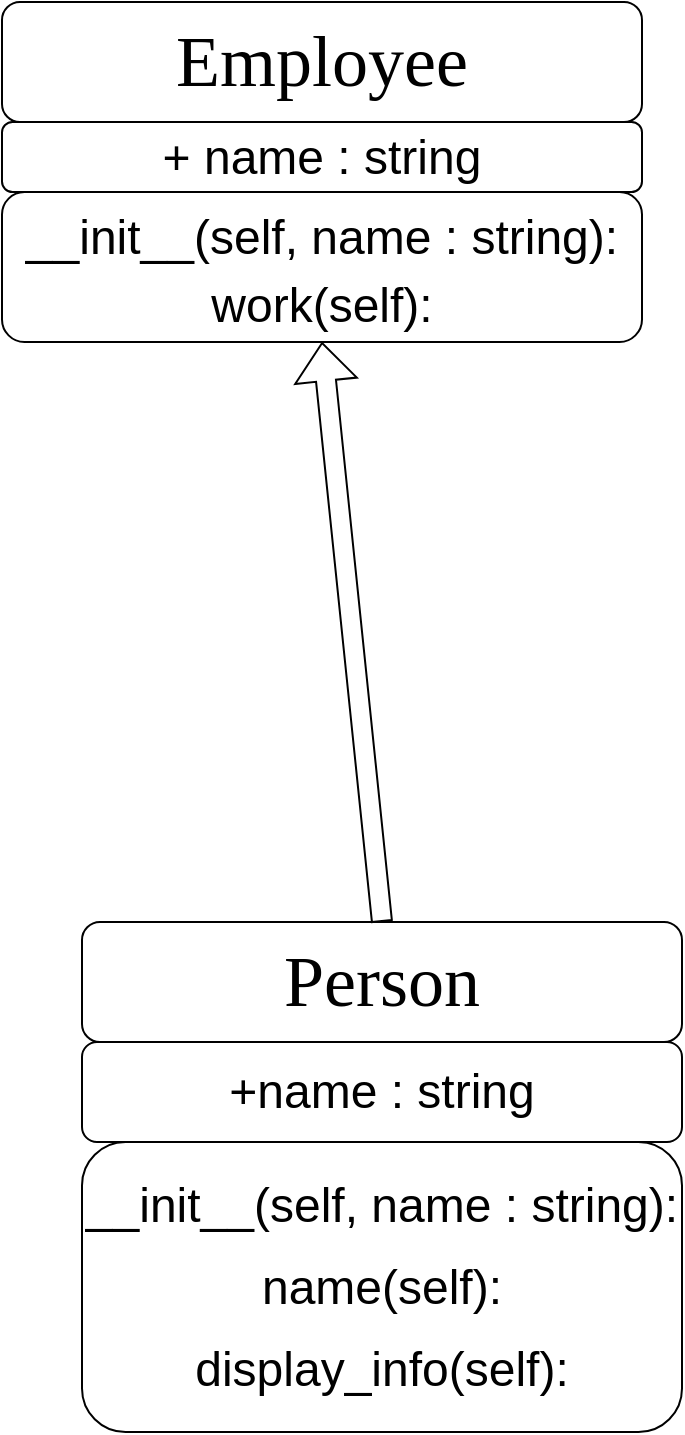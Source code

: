 <mxfile version="20.0.1" type="github">
  <diagram id="cff5negsVTGFcJb9nXK8" name="Page-1">
    <mxGraphModel dx="2585" dy="1444" grid="1" gridSize="10" guides="1" tooltips="1" connect="1" arrows="1" fold="1" page="1" pageScale="1" pageWidth="827" pageHeight="1169" math="0" shadow="0">
      <root>
        <mxCell id="0" />
        <mxCell id="1" parent="0" />
        <mxCell id="x-bsohOHO2dv-TOyiZb2-6" value="&lt;font face=&quot;Times New Roman&quot;&gt;&lt;span style=&quot;font-size: 36px;&quot;&gt;Employee&lt;/span&gt;&lt;/font&gt;" style="rounded=1;whiteSpace=wrap;html=1;" vertex="1" parent="1">
          <mxGeometry x="250" y="80" width="320" height="60" as="geometry" />
        </mxCell>
        <mxCell id="x-bsohOHO2dv-TOyiZb2-7" value="&lt;p class=&quot;MsoNormal&quot;&gt;&lt;font style=&quot;font-size: 24px;&quot;&gt;+ name : string&lt;/font&gt;&lt;/p&gt;" style="rounded=1;whiteSpace=wrap;html=1;" vertex="1" parent="1">
          <mxGeometry x="250" y="140" width="320" height="35" as="geometry" />
        </mxCell>
        <mxCell id="x-bsohOHO2dv-TOyiZb2-22" value="&lt;p class=&quot;MsoNormal&quot;&gt;&lt;span lang=&quot;EN-US&quot;&gt;&lt;font style=&quot;font-size: 24px;&quot;&gt;__init__(self, name : string):&lt;/font&gt;&lt;/span&gt;&lt;br&gt;&lt;/p&gt;&lt;p class=&quot;MsoNormal&quot;&gt;&lt;span lang=&quot;EN-US&quot;&gt;&lt;font style=&quot;&quot;&gt;&lt;span style=&quot;line-height: 115%;&quot; lang=&quot;EN-US&quot;&gt;&lt;font style=&quot;font-size: 24px;&quot;&gt;work(self):&lt;/font&gt;&lt;/span&gt;&lt;br&gt;&lt;/font&gt;&lt;/span&gt;&lt;/p&gt;" style="rounded=1;whiteSpace=wrap;html=1;" vertex="1" parent="1">
          <mxGeometry x="250" y="175" width="320" height="75" as="geometry" />
        </mxCell>
        <mxCell id="x-bsohOHO2dv-TOyiZb2-23" value="&lt;span lang=&quot;EN-US&quot;&gt;&lt;font style=&quot;font-size: 36px;&quot; face=&quot;Times New Roman&quot;&gt;Person&lt;/font&gt;&lt;/span&gt;" style="rounded=1;whiteSpace=wrap;html=1;" vertex="1" parent="1">
          <mxGeometry x="290" y="540" width="300" height="60" as="geometry" />
        </mxCell>
        <mxCell id="x-bsohOHO2dv-TOyiZb2-24" value="&lt;p class=&quot;MsoNormal&quot;&gt;&lt;font style=&quot;font-size: 24px;&quot;&gt;+name : string&lt;/font&gt;&lt;/p&gt;" style="rounded=1;whiteSpace=wrap;html=1;" vertex="1" parent="1">
          <mxGeometry x="290" y="600" width="300" height="50" as="geometry" />
        </mxCell>
        <mxCell id="x-bsohOHO2dv-TOyiZb2-25" value="&lt;p class=&quot;MsoNormal&quot;&gt;&lt;span lang=&quot;EN-US&quot;&gt;&lt;font style=&quot;font-size: 24px;&quot;&gt;__init__(self, name : string):&lt;/font&gt;&lt;/span&gt;&lt;br&gt;&lt;/p&gt;&lt;p class=&quot;MsoNormal&quot;&gt;&lt;span lang=&quot;EN-US&quot;&gt;&lt;font style=&quot;font-size: 24px;&quot;&gt;&lt;span lang=&quot;EN-US&quot;&gt;name(self):&lt;/span&gt;&lt;br&gt;&lt;/font&gt;&lt;/span&gt;&lt;/p&gt;&lt;p class=&quot;MsoNormal&quot;&gt;&lt;span lang=&quot;EN-US&quot;&gt;&lt;font style=&quot;font-size: 24px;&quot;&gt;&lt;span lang=&quot;EN-US&quot;&gt;&lt;span lang=&quot;EN-US&quot;&gt;display_info(self):&lt;/span&gt;&lt;br&gt;&lt;/span&gt;&lt;/font&gt;&lt;/span&gt;&lt;/p&gt;" style="rounded=1;whiteSpace=wrap;html=1;" vertex="1" parent="1">
          <mxGeometry x="290" y="650" width="300" height="145" as="geometry" />
        </mxCell>
        <mxCell id="x-bsohOHO2dv-TOyiZb2-26" value="" style="shape=flexArrow;endArrow=classic;html=1;rounded=0;fontFamily=Helvetica;fontSize=24;entryX=0.5;entryY=1;entryDx=0;entryDy=0;exitX=0.5;exitY=0;exitDx=0;exitDy=0;" edge="1" parent="1" source="x-bsohOHO2dv-TOyiZb2-23" target="x-bsohOHO2dv-TOyiZb2-22">
          <mxGeometry width="50" height="50" relative="1" as="geometry">
            <mxPoint x="450" y="500" as="sourcePoint" />
            <mxPoint x="500" y="450" as="targetPoint" />
          </mxGeometry>
        </mxCell>
      </root>
    </mxGraphModel>
  </diagram>
</mxfile>

